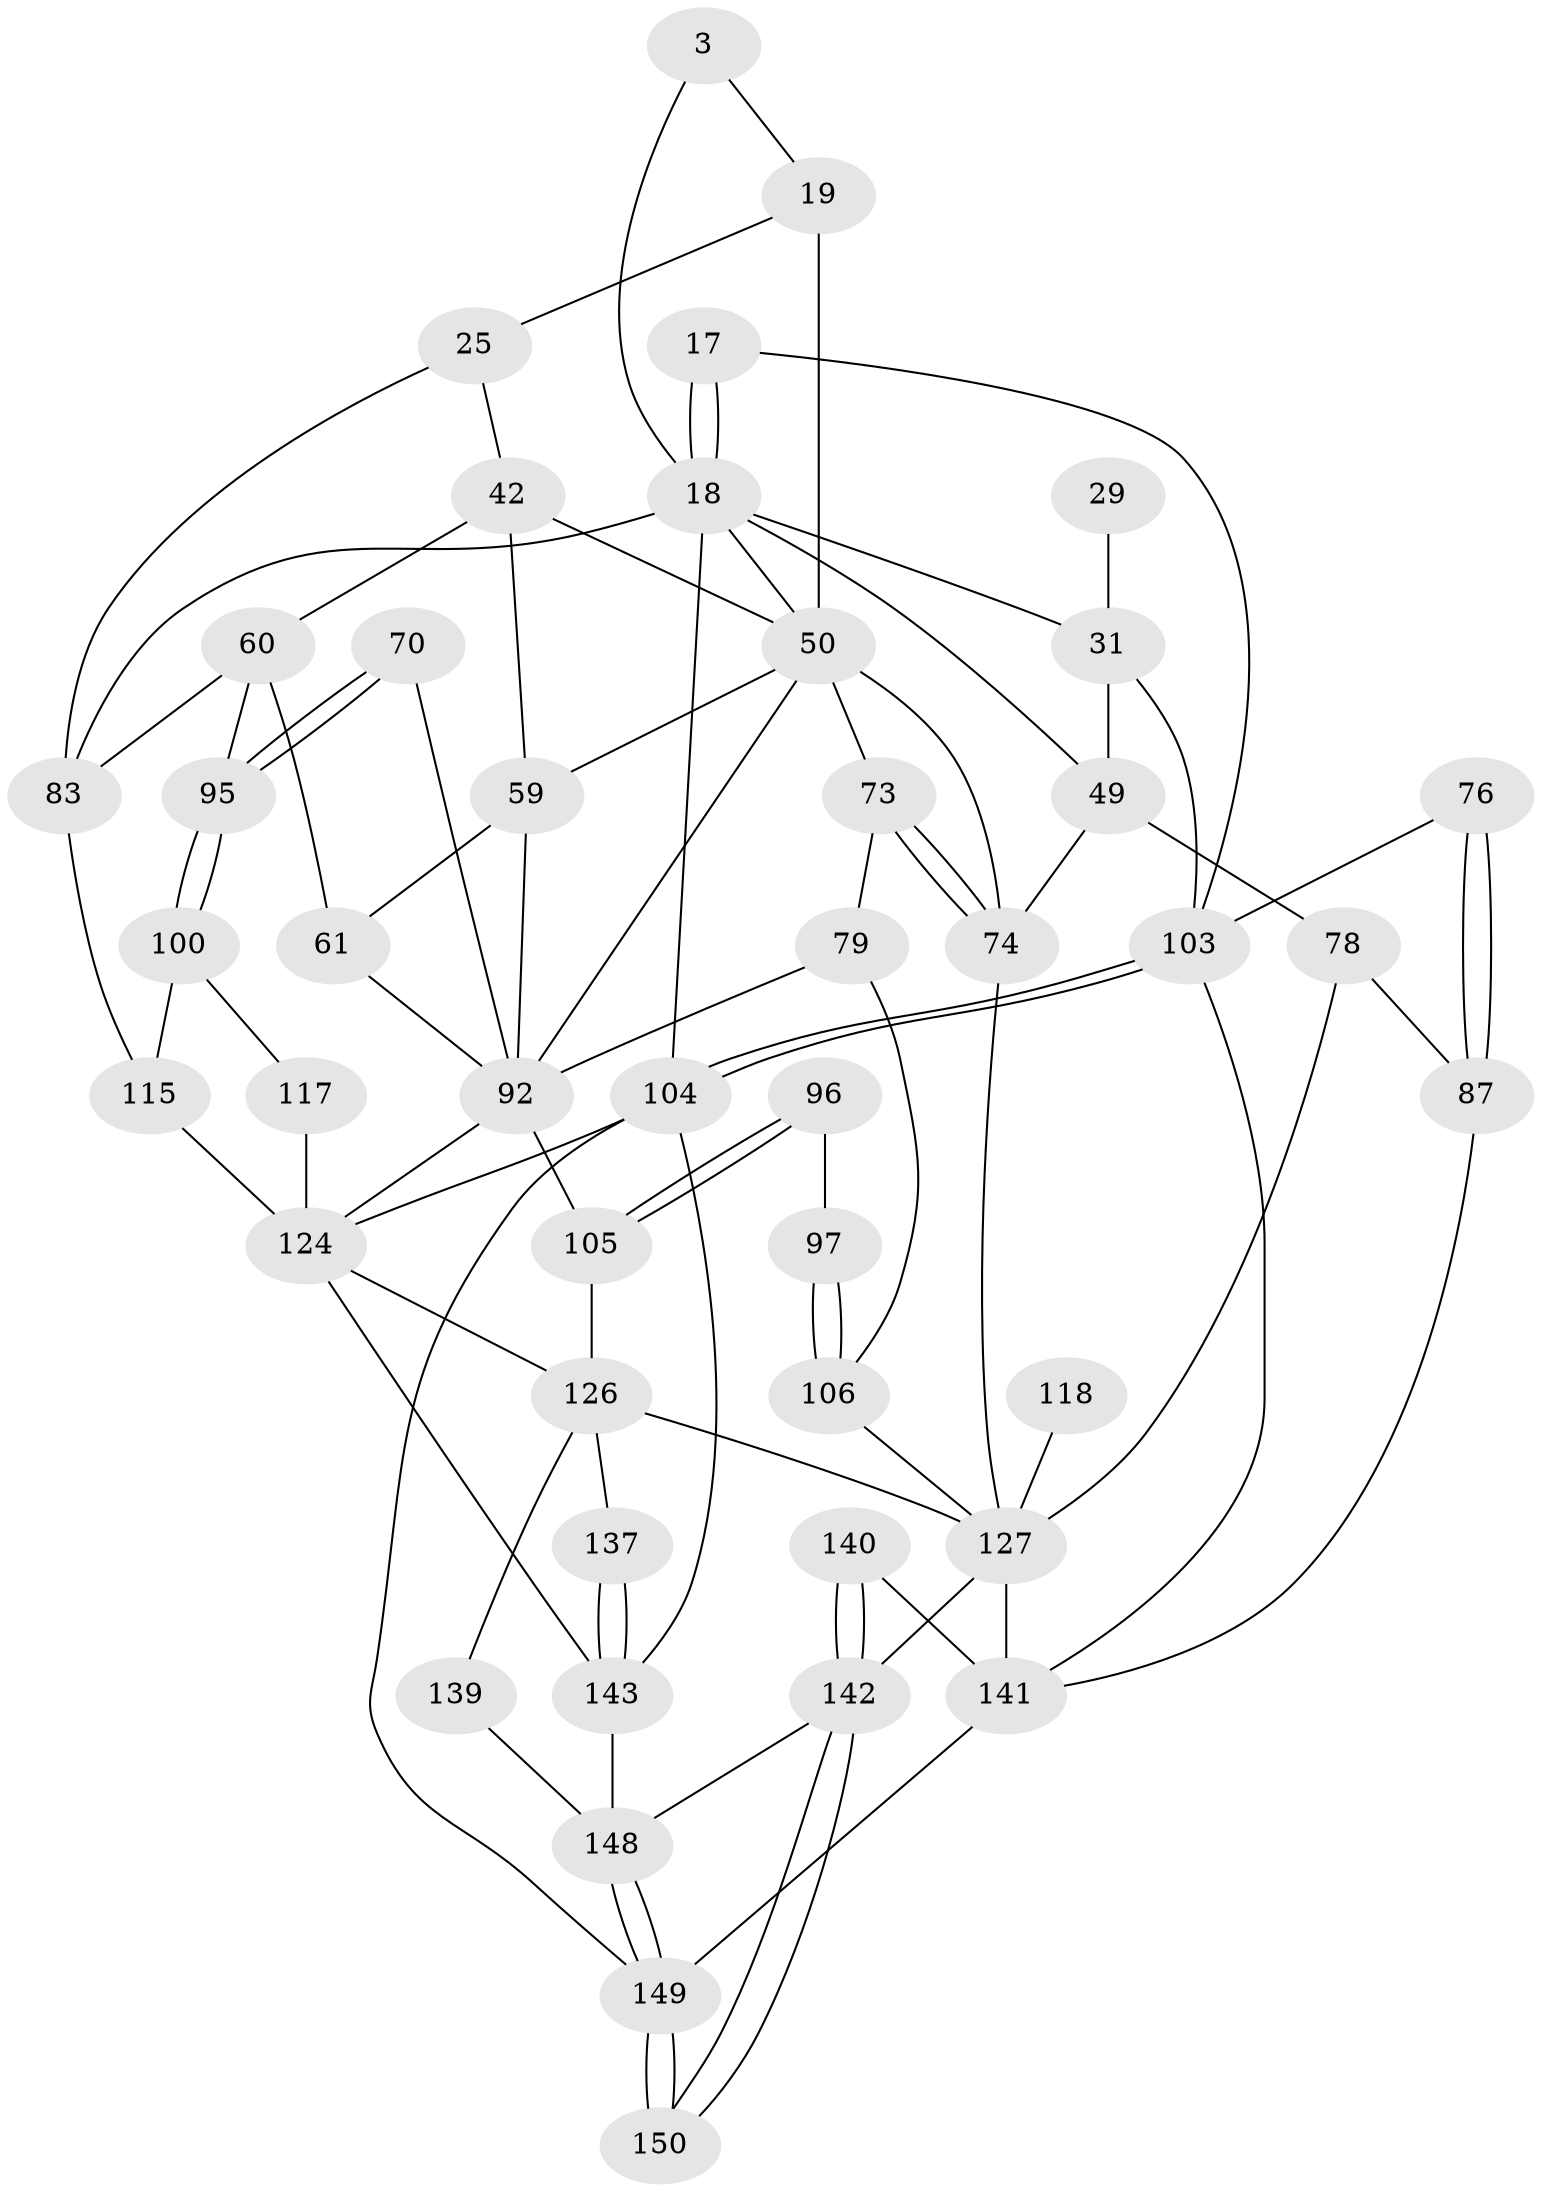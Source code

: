 // original degree distribution, {3: 0.02, 5: 0.5133333333333333, 4: 0.23333333333333334, 6: 0.23333333333333334}
// Generated by graph-tools (version 1.1) at 2025/05/03/04/25 22:05:44]
// undirected, 45 vertices, 92 edges
graph export_dot {
graph [start="1"]
  node [color=gray90,style=filled];
  3 [pos="+0.7741580709340637+0"];
  17 [pos="+0+0.22044191599437138"];
  18 [pos="+0.12383838105562883+0",super="+10+5"];
  19 [pos="+0.5755304626274093+0.05834350989080827",super="+16+2"];
  25 [pos="+0.8747078608365235+0.11384327608569071",super="+15"];
  29 [pos="+0.20295954275599642+0.12728054331778746"];
  31 [pos="+0.04261250457569815+0.20128517707046814",super="+30+28"];
  42 [pos="+0.7410812947537623+0.1509742981376588",super="+35+36+41"];
  49 [pos="+0.2508746782619595+0.36134864309742776",super="+32+27"];
  50 [pos="+0.5164973353902788+0.31453250992857257",super="+40+20+21+7+39"];
  59 [pos="+0.729185182336572+0.3477253779321894",super="+54+45"];
  60 [pos="+0.892515631696392+0.3210146101407104",super="+56"];
  61 [pos="+0.8549325839834903+0.339150744147989",super="+58"];
  70 [pos="+0.8277882350558525+0.45863223305714323"];
  73 [pos="+0.4190823584227851+0.45351424094528736",super="+51"];
  74 [pos="+0.29870510453127824+0.4528325736512004",super="+48"];
  76 [pos="+0.06255123458911276+0.5191263970418589",super="+64"];
  78 [pos="+0.15276830983966957+0.4710371670544053",super="+62"];
  79 [pos="+0.4919717762610213+0.4684415651357343"];
  83 [pos="+1+0.5512149105205897",super="+57+11"];
  87 [pos="+0.05859792849831916+0.5346435875445295",super="+77+75"];
  92 [pos="+0.6812502467819759+0.5598503363634307",super="+72+67"];
  95 [pos="+0.8599199074283002+0.5103735634079493",super="+65+66"];
  96 [pos="+0.5539829942559924+0.5789966653609088"];
  97 [pos="+0.4768401505628186+0.576723512536528"];
  100 [pos="+0.8640122921729981+0.5655135476030279"];
  103 [pos="+0+0.896342041587352",super="+91+34+33"];
  104 [pos="+0+1",super="+80"];
  105 [pos="+0.5785495046661809+0.5990964991749899",super="+93+94"];
  106 [pos="+0.45006143700436346+0.6171436362516223",super="+99+98"];
  115 [pos="+0.9473535215205952+0.698753487893321",super="+82+107"];
  117 [pos="+0.8211177799237703+0.7451529113751036",super="+101"];
  118 [pos="+0.3731410105794936+0.7334704319605099"];
  124 [pos="+0.7655025691357957+0.8549427280279475",super="+123+121+110+102+122"];
  126 [pos="+0.6388463078149295+0.8333322140849212",super="+112+113+125"];
  127 [pos="+0.17633952866283648+0.8676741690633423",super="+120+114"];
  137 [pos="+0.7795472740651219+0.8995021215952602"];
  139 [pos="+0.5155042101858288+0.9148920690332809",super="+138+131"];
  140 [pos="+0.2190828870828025+0.9522808507112853"];
  141 [pos="+0.0845651520099527+0.9452182502204057",super="+136+128"];
  142 [pos="+0.2198916743539937+0.9531288809963138",super="+133+129+130"];
  143 [pos="+0.9440494114259335+1",super="+134+135"];
  148 [pos="+0.41766962391155676+1",super="+144+145"];
  149 [pos="+0.2210926466174716+1",super="+147+146"];
  150 [pos="+0.21907832012040487+0.9608995878208422"];
  3 -- 19;
  3 -- 18;
  17 -- 18 [weight=2];
  17 -- 18;
  17 -- 103;
  18 -- 49;
  18 -- 50;
  18 -- 83;
  18 -- 104 [weight=2];
  18 -- 31 [weight=2];
  19 -- 25;
  19 -- 50 [weight=3];
  25 -- 83 [weight=2];
  25 -- 42 [weight=2];
  29 -- 31 [weight=3];
  31 -- 103;
  31 -- 49 [weight=2];
  42 -- 59 [weight=2];
  42 -- 60;
  42 -- 50;
  49 -- 74 [weight=2];
  49 -- 78;
  50 -- 73;
  50 -- 74;
  50 -- 92;
  50 -- 59;
  59 -- 92;
  59 -- 61 [weight=2];
  60 -- 61 [weight=2];
  60 -- 95 [weight=2];
  60 -- 83 [weight=2];
  61 -- 92;
  70 -- 95 [weight=2];
  70 -- 95;
  70 -- 92;
  73 -- 74 [weight=2];
  73 -- 74;
  73 -- 79;
  74 -- 127;
  76 -- 87 [weight=3];
  76 -- 87;
  76 -- 103;
  78 -- 87 [weight=2];
  78 -- 127;
  79 -- 106;
  79 -- 92;
  83 -- 115 [weight=2];
  87 -- 141;
  92 -- 105 [weight=2];
  92 -- 124;
  95 -- 100;
  95 -- 100;
  96 -- 97;
  96 -- 105 [weight=2];
  96 -- 105;
  97 -- 106 [weight=2];
  97 -- 106;
  100 -- 115;
  100 -- 117;
  103 -- 104;
  103 -- 104;
  103 -- 141 [weight=2];
  104 -- 143;
  104 -- 149;
  104 -- 124;
  105 -- 126;
  106 -- 127 [weight=2];
  115 -- 124 [weight=2];
  117 -- 124 [weight=3];
  118 -- 127 [weight=3];
  124 -- 143;
  124 -- 126 [weight=2];
  126 -- 139 [weight=2];
  126 -- 127;
  126 -- 137;
  127 -- 142 [weight=2];
  127 -- 141 [weight=2];
  137 -- 143 [weight=2];
  137 -- 143;
  139 -- 148 [weight=3];
  140 -- 141;
  140 -- 142 [weight=2];
  140 -- 142;
  141 -- 149;
  142 -- 150;
  142 -- 150;
  142 -- 148;
  143 -- 148;
  148 -- 149;
  148 -- 149;
  149 -- 150 [weight=2];
  149 -- 150;
}

